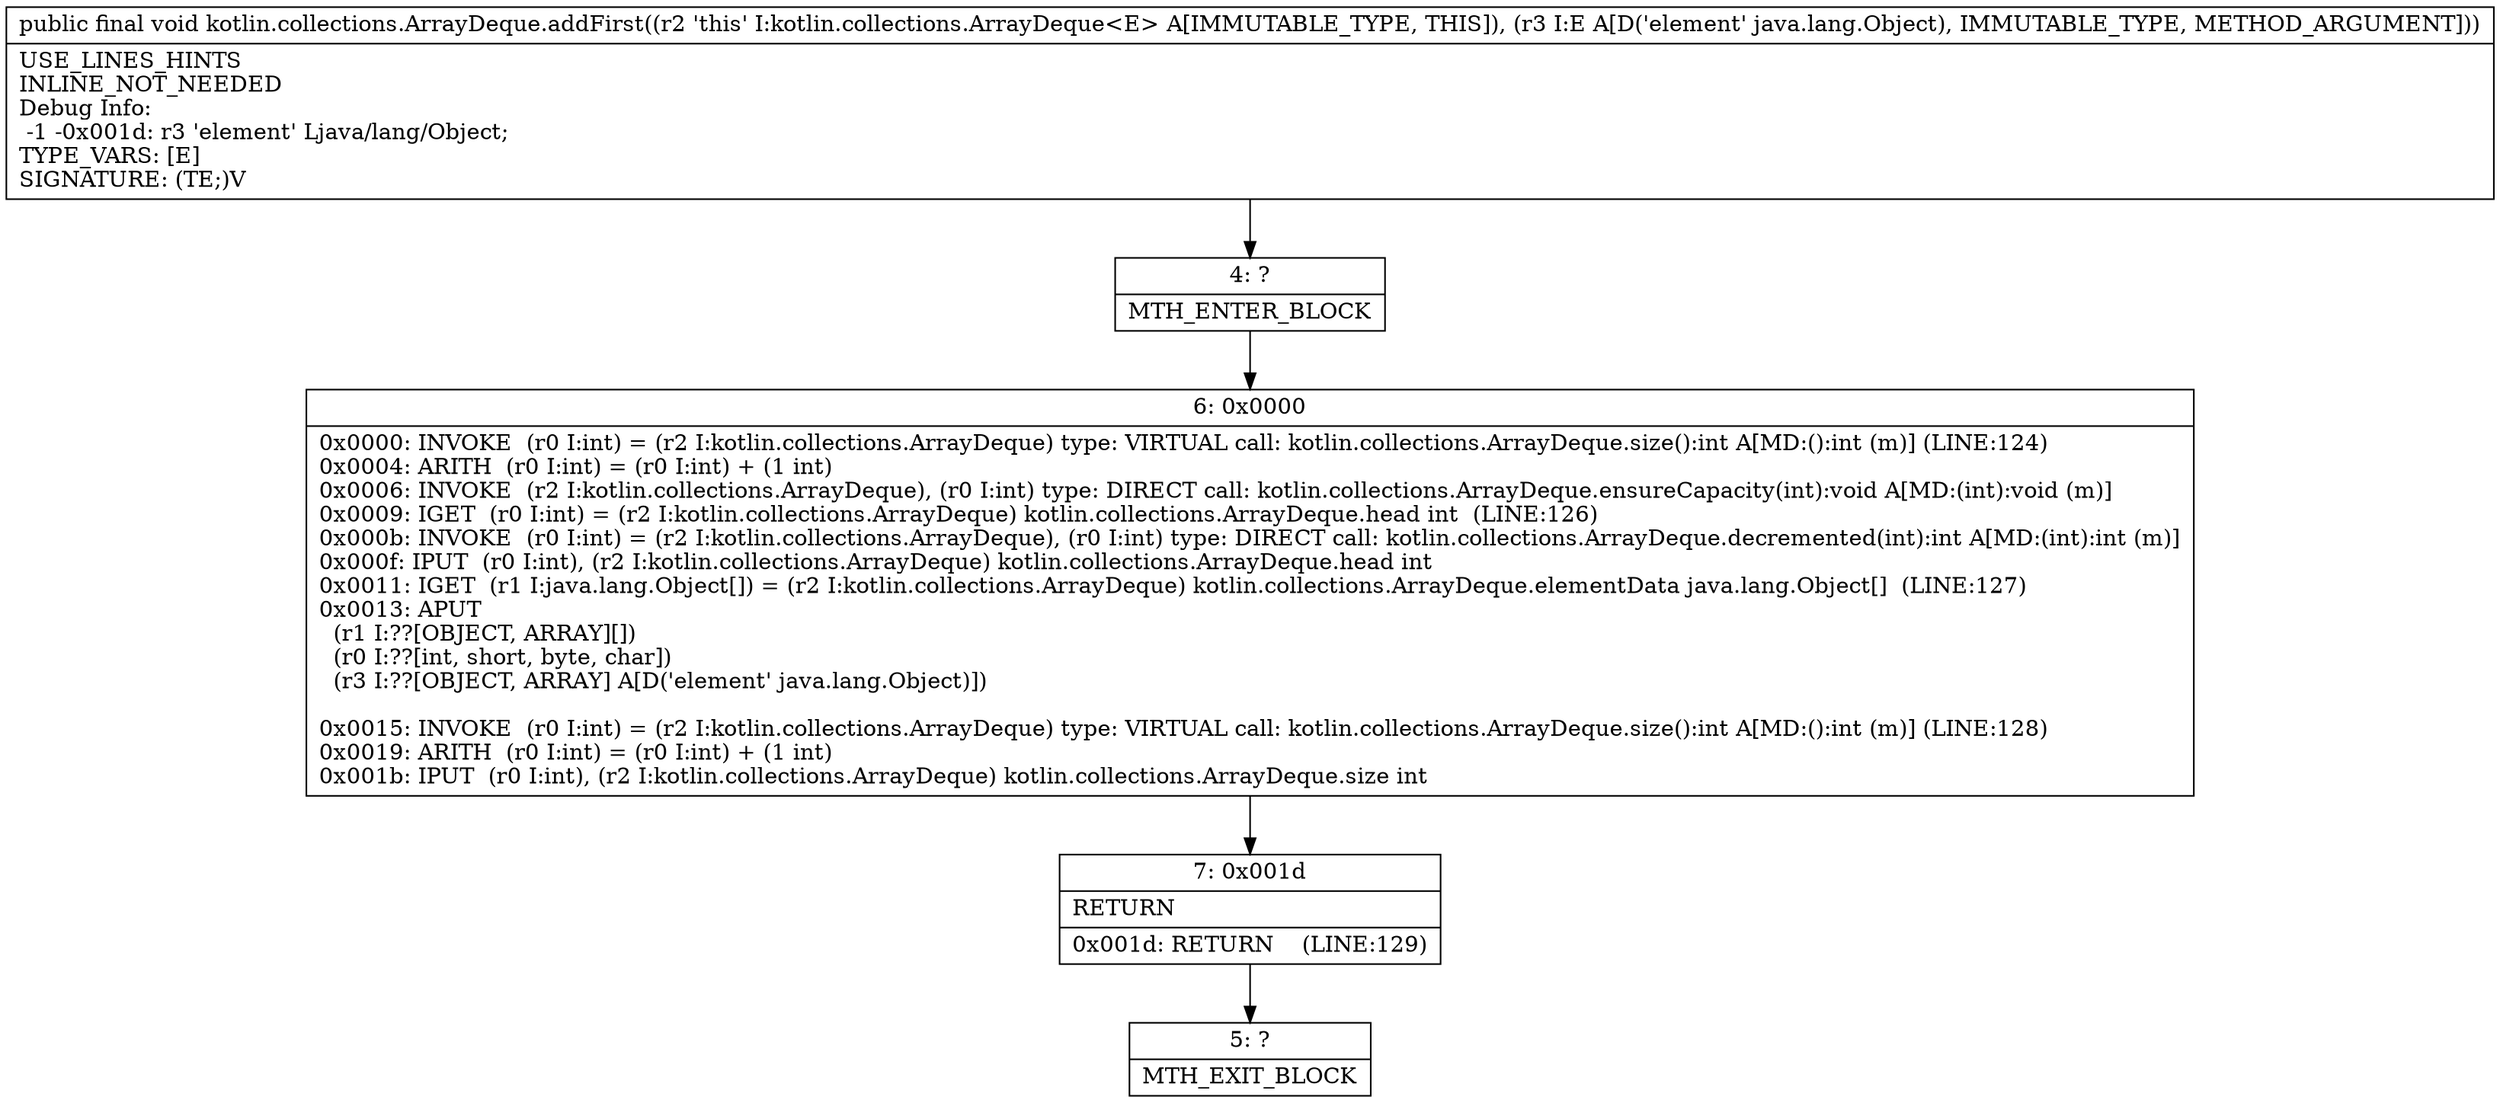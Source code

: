 digraph "CFG forkotlin.collections.ArrayDeque.addFirst(Ljava\/lang\/Object;)V" {
Node_4 [shape=record,label="{4\:\ ?|MTH_ENTER_BLOCK\l}"];
Node_6 [shape=record,label="{6\:\ 0x0000|0x0000: INVOKE  (r0 I:int) = (r2 I:kotlin.collections.ArrayDeque) type: VIRTUAL call: kotlin.collections.ArrayDeque.size():int A[MD:():int (m)] (LINE:124)\l0x0004: ARITH  (r0 I:int) = (r0 I:int) + (1 int) \l0x0006: INVOKE  (r2 I:kotlin.collections.ArrayDeque), (r0 I:int) type: DIRECT call: kotlin.collections.ArrayDeque.ensureCapacity(int):void A[MD:(int):void (m)]\l0x0009: IGET  (r0 I:int) = (r2 I:kotlin.collections.ArrayDeque) kotlin.collections.ArrayDeque.head int  (LINE:126)\l0x000b: INVOKE  (r0 I:int) = (r2 I:kotlin.collections.ArrayDeque), (r0 I:int) type: DIRECT call: kotlin.collections.ArrayDeque.decremented(int):int A[MD:(int):int (m)]\l0x000f: IPUT  (r0 I:int), (r2 I:kotlin.collections.ArrayDeque) kotlin.collections.ArrayDeque.head int \l0x0011: IGET  (r1 I:java.lang.Object[]) = (r2 I:kotlin.collections.ArrayDeque) kotlin.collections.ArrayDeque.elementData java.lang.Object[]  (LINE:127)\l0x0013: APUT  \l  (r1 I:??[OBJECT, ARRAY][])\l  (r0 I:??[int, short, byte, char])\l  (r3 I:??[OBJECT, ARRAY] A[D('element' java.lang.Object)])\l \l0x0015: INVOKE  (r0 I:int) = (r2 I:kotlin.collections.ArrayDeque) type: VIRTUAL call: kotlin.collections.ArrayDeque.size():int A[MD:():int (m)] (LINE:128)\l0x0019: ARITH  (r0 I:int) = (r0 I:int) + (1 int) \l0x001b: IPUT  (r0 I:int), (r2 I:kotlin.collections.ArrayDeque) kotlin.collections.ArrayDeque.size int \l}"];
Node_7 [shape=record,label="{7\:\ 0x001d|RETURN\l|0x001d: RETURN    (LINE:129)\l}"];
Node_5 [shape=record,label="{5\:\ ?|MTH_EXIT_BLOCK\l}"];
MethodNode[shape=record,label="{public final void kotlin.collections.ArrayDeque.addFirst((r2 'this' I:kotlin.collections.ArrayDeque\<E\> A[IMMUTABLE_TYPE, THIS]), (r3 I:E A[D('element' java.lang.Object), IMMUTABLE_TYPE, METHOD_ARGUMENT]))  | USE_LINES_HINTS\lINLINE_NOT_NEEDED\lDebug Info:\l  \-1 \-0x001d: r3 'element' Ljava\/lang\/Object;\lTYPE_VARS: [E]\lSIGNATURE: (TE;)V\l}"];
MethodNode -> Node_4;Node_4 -> Node_6;
Node_6 -> Node_7;
Node_7 -> Node_5;
}

